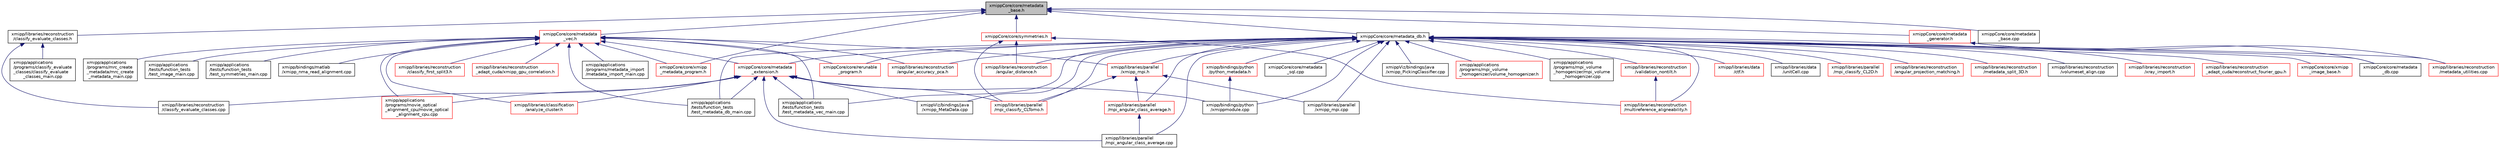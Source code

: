 digraph "xmippCore/core/metadata_base.h"
{
  edge [fontname="Helvetica",fontsize="10",labelfontname="Helvetica",labelfontsize="10"];
  node [fontname="Helvetica",fontsize="10",shape=record];
  Node27 [label="xmippCore/core/metadata\l_base.h",height=0.2,width=0.4,color="black", fillcolor="grey75", style="filled", fontcolor="black"];
  Node27 -> Node28 [dir="back",color="midnightblue",fontsize="10",style="solid",fontname="Helvetica"];
  Node28 [label="xmipp/libraries/reconstruction\l/classify_evaluate_classes.h",height=0.2,width=0.4,color="black", fillcolor="white", style="filled",URL="$classify__evaluate__classes_8h.html"];
  Node28 -> Node29 [dir="back",color="midnightblue",fontsize="10",style="solid",fontname="Helvetica"];
  Node29 [label="xmipp/applications\l/programs/classify_evaluate\l_classes/classify_evaluate\l_classes_main.cpp",height=0.2,width=0.4,color="black", fillcolor="white", style="filled",URL="$classify__evaluate__classes__main_8cpp.html"];
  Node28 -> Node30 [dir="back",color="midnightblue",fontsize="10",style="solid",fontname="Helvetica"];
  Node30 [label="xmipp/libraries/reconstruction\l/classify_evaluate_classes.cpp",height=0.2,width=0.4,color="black", fillcolor="white", style="filled",URL="$classify__evaluate__classes_8cpp.html"];
  Node27 -> Node31 [dir="back",color="midnightblue",fontsize="10",style="solid",fontname="Helvetica"];
  Node31 [label="xmippCore/core/metadata_db.h",height=0.2,width=0.4,color="black", fillcolor="white", style="filled",URL="$metadata__db_8h.html"];
  Node31 -> Node32 [dir="back",color="midnightblue",fontsize="10",style="solid",fontname="Helvetica"];
  Node32 [label="xmipp/applications\l/programs/mpi_volume\l_homogenizer/volume_homogenizer.h",height=0.2,width=0.4,color="red", fillcolor="white", style="filled",URL="$volume__homogenizer_8h.html"];
  Node31 -> Node34 [dir="back",color="midnightblue",fontsize="10",style="solid",fontname="Helvetica"];
  Node34 [label="xmipp/applications\l/programs/mpi_volume\l_homogenizer/mpi_volume\l_homogenizer.cpp",height=0.2,width=0.4,color="black", fillcolor="white", style="filled",URL="$mpi__volume__homogenizer_8cpp.html"];
  Node31 -> Node37 [dir="back",color="midnightblue",fontsize="10",style="solid",fontname="Helvetica"];
  Node37 [label="xmipp/applications\l/tests/function_tests\l/test_metadata_db_main.cpp",height=0.2,width=0.4,color="black", fillcolor="white", style="filled",URL="$test__metadata__db__main_8cpp.html"];
  Node31 -> Node38 [dir="back",color="midnightblue",fontsize="10",style="solid",fontname="Helvetica"];
  Node38 [label="xmipp/applications\l/tests/function_tests\l/test_metadata_vec_main.cpp",height=0.2,width=0.4,color="black", fillcolor="white", style="filled",URL="$test__metadata__vec__main_8cpp.html"];
  Node31 -> Node39 [dir="back",color="midnightblue",fontsize="10",style="solid",fontname="Helvetica"];
  Node39 [label="xmipp/bindings/python\l/python_metadata.h",height=0.2,width=0.4,color="red", fillcolor="white", style="filled",URL="$python__metadata_8h.html"];
  Node39 -> Node43 [dir="back",color="midnightblue",fontsize="10",style="solid",fontname="Helvetica"];
  Node43 [label="xmipp/bindings/python\l/xmippmodule.cpp",height=0.2,width=0.4,color="black", fillcolor="white", style="filled",URL="$xmippmodule_8cpp.html"];
  Node31 -> Node43 [dir="back",color="midnightblue",fontsize="10",style="solid",fontname="Helvetica"];
  Node31 -> Node46 [dir="back",color="midnightblue",fontsize="10",style="solid",fontname="Helvetica"];
  Node46 [label="xmipp/libraries/data\l/ctf.h",height=0.2,width=0.4,color="red", fillcolor="white", style="filled",URL="$ctf_8h.html"];
  Node31 -> Node230 [dir="back",color="midnightblue",fontsize="10",style="solid",fontname="Helvetica"];
  Node230 [label="xmipp/libraries/data\l/unitCell.cpp",height=0.2,width=0.4,color="black", fillcolor="white", style="filled",URL="$unitCell_8cpp.html"];
  Node31 -> Node231 [dir="back",color="midnightblue",fontsize="10",style="solid",fontname="Helvetica"];
  Node231 [label="xmipp/libraries/parallel\l/mpi_angular_class_average.h",height=0.2,width=0.4,color="red", fillcolor="white", style="filled",URL="$mpi__angular__class__average_8h.html"];
  Node231 -> Node233 [dir="back",color="midnightblue",fontsize="10",style="solid",fontname="Helvetica"];
  Node233 [label="xmipp/libraries/parallel\l/mpi_angular_class_average.cpp",height=0.2,width=0.4,color="black", fillcolor="white", style="filled",URL="$mpi__angular__class__average_8cpp.html"];
  Node31 -> Node233 [dir="back",color="midnightblue",fontsize="10",style="solid",fontname="Helvetica"];
  Node31 -> Node234 [dir="back",color="midnightblue",fontsize="10",style="solid",fontname="Helvetica"];
  Node234 [label="xmipp/libraries/parallel\l/mpi_classify_CL2D.h",height=0.2,width=0.4,color="red", fillcolor="white", style="filled",URL="$mpi__classify__CL2D_8h.html"];
  Node31 -> Node237 [dir="back",color="midnightblue",fontsize="10",style="solid",fontname="Helvetica"];
  Node237 [label="xmipp/libraries/parallel\l/xmipp_mpi.h",height=0.2,width=0.4,color="red", fillcolor="white", style="filled",URL="$xmipp__mpi_8h.html"];
  Node237 -> Node231 [dir="back",color="midnightblue",fontsize="10",style="solid",fontname="Helvetica"];
  Node237 -> Node264 [dir="back",color="midnightblue",fontsize="10",style="solid",fontname="Helvetica"];
  Node264 [label="xmipp/libraries/parallel\l/mpi_classify_CLTomo.h",height=0.2,width=0.4,color="red", fillcolor="white", style="filled",URL="$mpi__classify__CLTomo_8h.html"];
  Node237 -> Node306 [dir="back",color="midnightblue",fontsize="10",style="solid",fontname="Helvetica"];
  Node306 [label="xmipp/libraries/parallel\l/xmipp_mpi.cpp",height=0.2,width=0.4,color="black", fillcolor="white", style="filled",URL="$xmipp__mpi_8cpp.html"];
  Node31 -> Node264 [dir="back",color="midnightblue",fontsize="10",style="solid",fontname="Helvetica"];
  Node31 -> Node306 [dir="back",color="midnightblue",fontsize="10",style="solid",fontname="Helvetica"];
  Node31 -> Node310 [dir="back",color="midnightblue",fontsize="10",style="solid",fontname="Helvetica"];
  Node310 [label="xmipp/libraries/reconstruction\l/angular_accuracy_pca.h",height=0.2,width=0.4,color="red", fillcolor="white", style="filled",URL="$angular__accuracy__pca_8h.html"];
  Node31 -> Node313 [dir="back",color="midnightblue",fontsize="10",style="solid",fontname="Helvetica"];
  Node313 [label="xmipp/libraries/reconstruction\l/angular_distance.h",height=0.2,width=0.4,color="red", fillcolor="white", style="filled",URL="$angular__distance_8h.html"];
  Node31 -> Node319 [dir="back",color="midnightblue",fontsize="10",style="solid",fontname="Helvetica"];
  Node319 [label="xmipp/libraries/reconstruction\l/angular_projection_matching.h",height=0.2,width=0.4,color="red", fillcolor="white", style="filled",URL="$angular__projection__matching_8h.html"];
  Node31 -> Node321 [dir="back",color="midnightblue",fontsize="10",style="solid",fontname="Helvetica"];
  Node321 [label="xmipp/libraries/reconstruction\l/metadata_split_3D.h",height=0.2,width=0.4,color="red", fillcolor="white", style="filled",URL="$metadata__split__3D_8h.html"];
  Node31 -> Node324 [dir="back",color="midnightblue",fontsize="10",style="solid",fontname="Helvetica"];
  Node324 [label="xmipp/libraries/reconstruction\l/metadata_utilities.cpp",height=0.2,width=0.4,color="red", fillcolor="white", style="filled",URL="$metadata__utilities_8cpp.html"];
  Node31 -> Node326 [dir="back",color="midnightblue",fontsize="10",style="solid",fontname="Helvetica"];
  Node326 [label="xmipp/libraries/reconstruction\l/validation_nontilt.h",height=0.2,width=0.4,color="red", fillcolor="white", style="filled",URL="$validation__nontilt_8h.html"];
  Node326 -> Node328 [dir="back",color="midnightblue",fontsize="10",style="solid",fontname="Helvetica"];
  Node328 [label="xmipp/libraries/reconstruction\l/multireference_aligneability.h",height=0.2,width=0.4,color="red", fillcolor="white", style="filled",URL="$multireference__aligneability_8h.html"];
  Node31 -> Node328 [dir="back",color="midnightblue",fontsize="10",style="solid",fontname="Helvetica"];
  Node31 -> Node331 [dir="back",color="midnightblue",fontsize="10",style="solid",fontname="Helvetica"];
  Node331 [label="xmipp/libraries/reconstruction\l/volumeset_align.cpp",height=0.2,width=0.4,color="black", fillcolor="white", style="filled",URL="$volumeset__align_8cpp.html"];
  Node31 -> Node332 [dir="back",color="midnightblue",fontsize="10",style="solid",fontname="Helvetica"];
  Node332 [label="xmipp/libraries/reconstruction\l/xray_import.h",height=0.2,width=0.4,color="red", fillcolor="white", style="filled",URL="$xray__import_8h.html"];
  Node31 -> Node335 [dir="back",color="midnightblue",fontsize="10",style="solid",fontname="Helvetica"];
  Node335 [label="xmipp/libraries/reconstruction\l_adapt_cuda/reconstruct_fourier_gpu.h",height=0.2,width=0.4,color="red", fillcolor="white", style="filled",URL="$reconstruct__fourier__gpu_8h.html"];
  Node31 -> Node337 [dir="back",color="midnightblue",fontsize="10",style="solid",fontname="Helvetica"];
  Node337 [label="xmippCore/core/xmipp\l_image_base.h",height=0.2,width=0.4,color="red", fillcolor="white", style="filled",URL="$xmipp__image__base_8h.html"];
  Node31 -> Node661 [dir="back",color="midnightblue",fontsize="10",style="solid",fontname="Helvetica"];
  Node661 [label="xmippCore/core/metadata\l_extension.h",height=0.2,width=0.4,color="red", fillcolor="white", style="filled",URL="$metadata__extension_8h.html"];
  Node661 -> Node343 [dir="back",color="midnightblue",fontsize="10",style="solid",fontname="Helvetica"];
  Node343 [label="xmipp/applications\l/programs/movie_optical\l_alignment_cpu/movie_optical\l_alignment_cpu.cpp",height=0.2,width=0.4,color="red", fillcolor="white", style="filled",URL="$movie__optical__alignment__cpu_8cpp.html"];
  Node661 -> Node37 [dir="back",color="midnightblue",fontsize="10",style="solid",fontname="Helvetica"];
  Node661 -> Node38 [dir="back",color="midnightblue",fontsize="10",style="solid",fontname="Helvetica"];
  Node661 -> Node43 [dir="back",color="midnightblue",fontsize="10",style="solid",fontname="Helvetica"];
  Node661 -> Node662 [dir="back",color="midnightblue",fontsize="10",style="solid",fontname="Helvetica"];
  Node662 [label="xmipp/libraries/classification\l/analyze_cluster.h",height=0.2,width=0.4,color="red", fillcolor="white", style="filled",URL="$analyze__cluster_8h.html"];
  Node661 -> Node233 [dir="back",color="midnightblue",fontsize="10",style="solid",fontname="Helvetica"];
  Node661 -> Node264 [dir="back",color="midnightblue",fontsize="10",style="solid",fontname="Helvetica"];
  Node661 -> Node30 [dir="back",color="midnightblue",fontsize="10",style="solid",fontname="Helvetica"];
  Node661 -> Node225 [dir="back",color="midnightblue",fontsize="10",style="solid",fontname="Helvetica"];
  Node225 [label="xmippViz/bindings/java\l/xmipp_MetaData.cpp",height=0.2,width=0.4,color="black", fillcolor="white", style="filled",URL="$bindings_2java_2xmipp__MetaData_8cpp.html"];
  Node31 -> Node682 [dir="back",color="midnightblue",fontsize="10",style="solid",fontname="Helvetica"];
  Node682 [label="xmippCore/core/metadata\l_db.cpp",height=0.2,width=0.4,color="black", fillcolor="white", style="filled",URL="$metadata__db_8cpp.html"];
  Node31 -> Node716 [dir="back",color="midnightblue",fontsize="10",style="solid",fontname="Helvetica"];
  Node716 [label="xmippCore/core/metadata\l_sql.cpp",height=0.2,width=0.4,color="black", fillcolor="white", style="filled",URL="$metadata__sql_8cpp.html"];
  Node31 -> Node717 [dir="back",color="midnightblue",fontsize="10",style="solid",fontname="Helvetica"];
  Node717 [label="xmippCore/core/rerunable\l_program.h",height=0.2,width=0.4,color="red", fillcolor="white", style="filled",URL="$rerunable__program_8h.html"];
  Node31 -> Node225 [dir="back",color="midnightblue",fontsize="10",style="solid",fontname="Helvetica"];
  Node31 -> Node226 [dir="back",color="midnightblue",fontsize="10",style="solid",fontname="Helvetica"];
  Node226 [label="xmippViz/bindings/java\l/xmipp_PickingClassifier.cpp",height=0.2,width=0.4,color="black", fillcolor="white", style="filled",URL="$xmipp__PickingClassifier_8cpp.html"];
  Node27 -> Node724 [dir="back",color="midnightblue",fontsize="10",style="solid",fontname="Helvetica"];
  Node724 [label="xmippCore/core/metadata\l_vec.h",height=0.2,width=0.4,color="red", fillcolor="white", style="filled",URL="$metadata__vec_8h.html"];
  Node724 -> Node340 [dir="back",color="midnightblue",fontsize="10",style="solid",fontname="Helvetica"];
  Node340 [label="xmipp/libraries/reconstruction\l/classify_first_split3.h",height=0.2,width=0.4,color="red", fillcolor="white", style="filled",URL="$classify__first__split3_8h.html"];
  Node724 -> Node725 [dir="back",color="midnightblue",fontsize="10",style="solid",fontname="Helvetica"];
  Node725 [label="xmipp/libraries/reconstruction\l_adapt_cuda/xmipp_gpu_correlation.h",height=0.2,width=0.4,color="red", fillcolor="white", style="filled",URL="$xmipp__gpu__correlation_8h.html"];
  Node724 -> Node727 [dir="back",color="midnightblue",fontsize="10",style="solid",fontname="Helvetica"];
  Node727 [label="xmipp/applications\l/programs/metadata_import\l/metadata_import_main.cpp",height=0.2,width=0.4,color="black", fillcolor="white", style="filled",URL="$metadata__import__main_8cpp.html"];
  Node724 -> Node343 [dir="back",color="midnightblue",fontsize="10",style="solid",fontname="Helvetica"];
  Node724 -> Node345 [dir="back",color="midnightblue",fontsize="10",style="solid",fontname="Helvetica"];
  Node345 [label="xmipp/applications\l/programs/mrc_create\l_metadata/mrc_create\l_metadata_main.cpp",height=0.2,width=0.4,color="black", fillcolor="white", style="filled",URL="$mrc__create__metadata__main_8cpp.html"];
  Node724 -> Node355 [dir="back",color="midnightblue",fontsize="10",style="solid",fontname="Helvetica"];
  Node355 [label="xmipp/applications\l/tests/function_tests\l/test_image_main.cpp",height=0.2,width=0.4,color="black", fillcolor="white", style="filled",URL="$test__image__main_8cpp.html"];
  Node724 -> Node37 [dir="back",color="midnightblue",fontsize="10",style="solid",fontname="Helvetica"];
  Node724 -> Node38 [dir="back",color="midnightblue",fontsize="10",style="solid",fontname="Helvetica"];
  Node724 -> Node728 [dir="back",color="midnightblue",fontsize="10",style="solid",fontname="Helvetica"];
  Node728 [label="xmipp/applications\l/tests/function_tests\l/test_symmetries_main.cpp",height=0.2,width=0.4,color="black", fillcolor="white", style="filled",URL="$test__symmetries__main_8cpp.html"];
  Node724 -> Node729 [dir="back",color="midnightblue",fontsize="10",style="solid",fontname="Helvetica"];
  Node729 [label="xmipp/bindings/matlab\l/xmipp_nma_read_alignment.cpp",height=0.2,width=0.4,color="black", fillcolor="white", style="filled",URL="$xmipp__nma__read__alignment_8cpp.html"];
  Node724 -> Node662 [dir="back",color="midnightblue",fontsize="10",style="solid",fontname="Helvetica"];
  Node724 -> Node237 [dir="back",color="midnightblue",fontsize="10",style="solid",fontname="Helvetica"];
  Node724 -> Node310 [dir="back",color="midnightblue",fontsize="10",style="solid",fontname="Helvetica"];
  Node724 -> Node661 [dir="back",color="midnightblue",fontsize="10",style="solid",fontname="Helvetica"];
  Node724 -> Node717 [dir="back",color="midnightblue",fontsize="10",style="solid",fontname="Helvetica"];
  Node724 -> Node769 [dir="back",color="midnightblue",fontsize="10",style="solid",fontname="Helvetica"];
  Node769 [label="xmippCore/core/xmipp\l_metadata_program.h",height=0.2,width=0.4,color="red", fillcolor="white", style="filled",URL="$xmipp__metadata__program_8h.html"];
  Node27 -> Node786 [dir="back",color="midnightblue",fontsize="10",style="solid",fontname="Helvetica"];
  Node786 [label="xmippCore/core/symmetries.h",height=0.2,width=0.4,color="red", fillcolor="white", style="filled",URL="$ore_2core_2symmetries_8h.html"];
  Node786 -> Node264 [dir="back",color="midnightblue",fontsize="10",style="solid",fontname="Helvetica"];
  Node786 -> Node313 [dir="back",color="midnightblue",fontsize="10",style="solid",fontname="Helvetica"];
  Node786 -> Node328 [dir="back",color="midnightblue",fontsize="10",style="solid",fontname="Helvetica"];
  Node27 -> Node681 [dir="back",color="midnightblue",fontsize="10",style="solid",fontname="Helvetica"];
  Node681 [label="xmippCore/core/metadata\l_base.cpp",height=0.2,width=0.4,color="black", fillcolor="white", style="filled",URL="$metadata__base_8cpp.html"];
  Node27 -> Node792 [dir="back",color="midnightblue",fontsize="10",style="solid",fontname="Helvetica"];
  Node792 [label="xmippCore/core/metadata\l_generator.h",height=0.2,width=0.4,color="red", fillcolor="white", style="filled",URL="$metadata__generator_8h.html"];
  Node792 -> Node324 [dir="back",color="midnightblue",fontsize="10",style="solid",fontname="Helvetica"];
  Node792 -> Node682 [dir="back",color="midnightblue",fontsize="10",style="solid",fontname="Helvetica"];
  Node27 -> Node769 [dir="back",color="midnightblue",fontsize="10",style="solid",fontname="Helvetica"];
}
